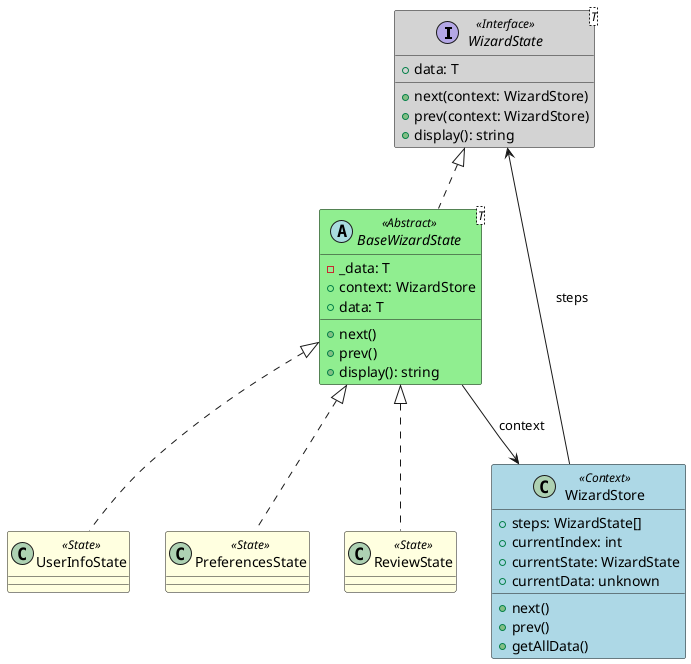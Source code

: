 @startuml WizardPattern

' ----------------------------
' Define colors via stereotypes
' ----------------------------
skinparam class {
  BackgroundColor<<Context>> LightBlue
  BackgroundColor<<Abstract>> LightGreen
  BackgroundColor<<State>> LightYellow
  BackgroundColor<<Interface>> LightGray
}

' ----------------------------
' Interface and Abstract States
' ----------------------------
interface WizardState<T> <<Interface>> {
  +data: T
  +next(context: WizardStore)
  +prev(context: WizardStore)
  +display(): string
}

abstract class BaseWizardState<T> <<Abstract>> {
  -_data: T
  +context: WizardStore
  +data: T
  +next()
  +prev()
  +display(): string
}

' ----------------------------
' Concrete States
' ----------------------------
class UserInfoState <<State>>
class PreferencesState <<State>>
class ReviewState <<State>>

' ----------------------------
' Context
' ----------------------------
class WizardStore <<Context>> {
  +steps: WizardState[]
  +currentIndex: int
  +currentState: WizardState
  +currentData: unknown
  +next()
  +prev()
  +getAllData()
}

' ----------------------------
' Relationships
' ----------------------------
WizardState <|.. BaseWizardState
BaseWizardState <|.. UserInfoState
BaseWizardState <|.. PreferencesState
BaseWizardState <|.. ReviewState

BaseWizardState --> WizardStore : context
WizardStore --> WizardState : steps

@enduml
